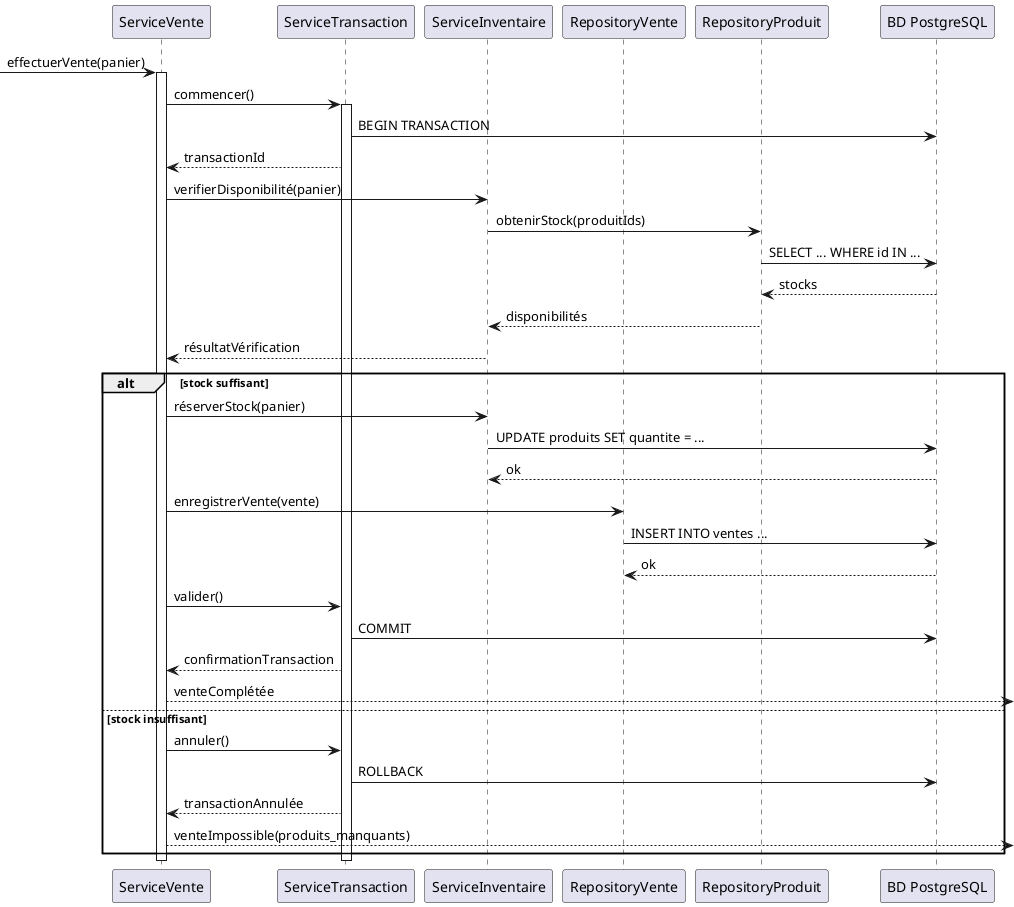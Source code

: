 @startuml
participant "ServiceVente" as SV
participant "ServiceTransaction" as ST
participant "ServiceInventaire" as SI
participant "RepositoryVente" as RV
participant "RepositoryProduit" as RP
participant "BD PostgreSQL" as BD

-> SV: effectuerVente(panier)
activate SV

SV -> ST: commencer()
activate ST
ST -> BD: BEGIN TRANSACTION
ST --> SV: transactionId

SV -> SI: verifierDisponibilité(panier)
SI -> RP: obtenirStock(produitIds)
RP -> BD: SELECT ... WHERE id IN ...
BD --> RP: stocks
RP --> SI: disponibilités
SI --> SV: résultatVérification

alt stock suffisant
    SV -> SI: réserverStock(panier)
    SI -> BD: UPDATE produits SET quantite = ...
    BD --> SI: ok
    
    SV -> RV: enregistrerVente(vente)
    RV -> BD: INSERT INTO ventes ...
    BD --> RV: ok
    
    SV -> ST: valider()
    ST -> BD: COMMIT
    ST --> SV: confirmationTransaction
    
    SV --> : venteComplétée
else stock insuffisant
    SV -> ST: annuler()
    ST -> BD: ROLLBACK
    ST --> SV: transactionAnnulée
    
    SV --> : venteImpossible(produits_manquants)
end

deactivate SV
deactivate ST
@enduml 